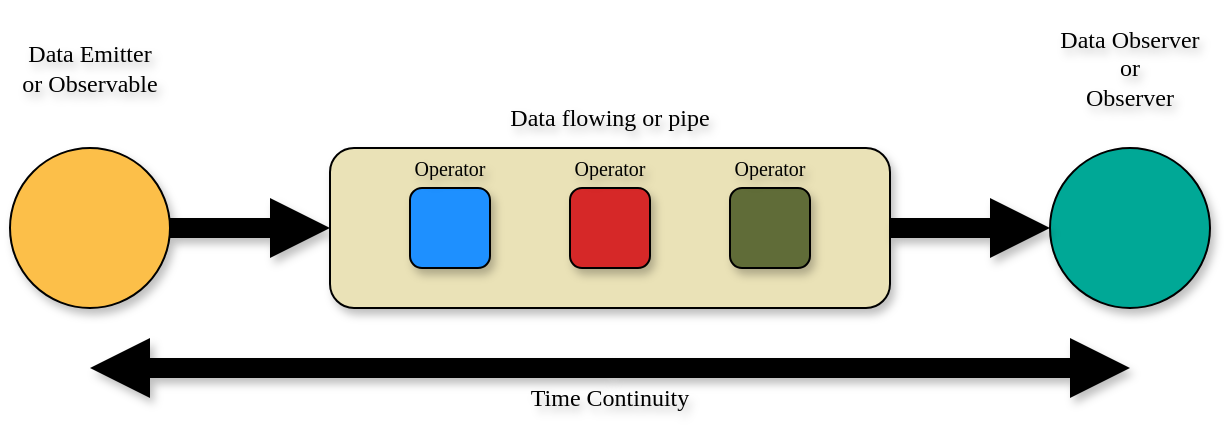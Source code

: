 <mxfile version="24.7.8">
  <diagram name="Pagina-1" id="1lT8yuxHTUthxHgMNPtq">
    <mxGraphModel dx="700" dy="442" grid="1" gridSize="10" guides="1" tooltips="1" connect="1" arrows="1" fold="1" page="1" pageScale="1" pageWidth="827" pageHeight="1169" math="0" shadow="0">
      <root>
        <mxCell id="0" />
        <mxCell id="1" parent="0" />
        <mxCell id="X8oTq-pb9E9ul9ol5JQp-12" value="" style="shape=arrow;endArrow=classic;html=1;rounded=0;strokeColor=none;fillColor=#000000;shadow=1;fontFamily=Fira Mono;textShadow=1;" edge="1" parent="1" source="X8oTq-pb9E9ul9ol5JQp-3" target="X8oTq-pb9E9ul9ol5JQp-7">
          <mxGeometry width="50" height="50" relative="1" as="geometry">
            <mxPoint x="200" y="460" as="sourcePoint" />
            <mxPoint x="70" y="410" as="targetPoint" />
            <Array as="points">
              <mxPoint x="290" y="460" />
            </Array>
          </mxGeometry>
        </mxCell>
        <mxCell id="X8oTq-pb9E9ul9ol5JQp-3" value="" style="ellipse;whiteSpace=wrap;html=1;aspect=fixed;fillColor=#FCBF49;strokeColor=#000000;shadow=1;fontFamily=Fira Mono;textShadow=1;" vertex="1" parent="1">
          <mxGeometry x="160" y="420" width="80" height="80" as="geometry" />
        </mxCell>
        <mxCell id="X8oTq-pb9E9ul9ol5JQp-7" value="" style="rounded=1;whiteSpace=wrap;html=1;fillColor=#EAE2B7;strokeColor=#000000;shadow=1;fontFamily=Fira Mono;textShadow=1;" vertex="1" parent="1">
          <mxGeometry x="320" y="420" width="280" height="80" as="geometry" />
        </mxCell>
        <mxCell id="X8oTq-pb9E9ul9ol5JQp-17" value="Data Emitter &lt;br&gt;or Observable" style="text;html=1;align=center;verticalAlign=middle;whiteSpace=wrap;rounded=0;shadow=1;fontFamily=Fira Mono;textShadow=1;labelBackgroundColor=none;fontColor=#000000;" vertex="1" parent="1">
          <mxGeometry x="160" y="350" width="80" height="60" as="geometry" />
        </mxCell>
        <mxCell id="X8oTq-pb9E9ul9ol5JQp-25" value="" style="rounded=1;whiteSpace=wrap;html=1;fillColor=#1E90FF;shadow=1;strokeColor=#000000;" vertex="1" parent="1">
          <mxGeometry x="360" y="440" width="40" height="40" as="geometry" />
        </mxCell>
        <mxCell id="X8oTq-pb9E9ul9ol5JQp-26" value="" style="rounded=1;whiteSpace=wrap;html=1;fillColor=#D62828;shadow=1;strokeColor=#000000;" vertex="1" parent="1">
          <mxGeometry x="440" y="440" width="40" height="40" as="geometry" />
        </mxCell>
        <mxCell id="X8oTq-pb9E9ul9ol5JQp-27" value="" style="rounded=1;whiteSpace=wrap;html=1;fillColor=#606C38;shadow=1;strokeColor=#000000;" vertex="1" parent="1">
          <mxGeometry x="520" y="440" width="40" height="40" as="geometry" />
        </mxCell>
        <mxCell id="X8oTq-pb9E9ul9ol5JQp-28" value="" style="ellipse;whiteSpace=wrap;html=1;aspect=fixed;fillColor=#00A896;strokeColor=#000000;shadow=1;fontFamily=Fira Mono;textShadow=1;" vertex="1" parent="1">
          <mxGeometry x="680" y="420" width="80" height="80" as="geometry" />
        </mxCell>
        <mxCell id="X8oTq-pb9E9ul9ol5JQp-29" value="" style="shape=arrow;endArrow=classic;html=1;rounded=0;strokeColor=none;fillColor=#000000;shadow=1;" edge="1" parent="1" source="X8oTq-pb9E9ul9ol5JQp-7" target="X8oTq-pb9E9ul9ol5JQp-28">
          <mxGeometry width="50" height="50" relative="1" as="geometry">
            <mxPoint x="400" y="510" as="sourcePoint" />
            <mxPoint x="450" y="460" as="targetPoint" />
          </mxGeometry>
        </mxCell>
        <mxCell id="X8oTq-pb9E9ul9ol5JQp-30" value="" style="shape=arrow;endArrow=classic;startArrow=classic;html=1;rounded=0;fillColor=#000000;strokeColor=none;shadow=1;" edge="1" parent="1">
          <mxGeometry width="100" height="100" relative="1" as="geometry">
            <mxPoint x="460" y="530" as="sourcePoint" />
            <mxPoint x="720" y="530" as="targetPoint" />
          </mxGeometry>
        </mxCell>
        <mxCell id="X8oTq-pb9E9ul9ol5JQp-31" value="" style="shape=arrow;endArrow=classic;startArrow=classic;html=1;rounded=0;fillColor=#000000;strokeColor=none;shadow=1;" edge="1" parent="1">
          <mxGeometry width="100" height="100" relative="1" as="geometry">
            <mxPoint x="460" y="530" as="sourcePoint" />
            <mxPoint x="200" y="530" as="targetPoint" />
          </mxGeometry>
        </mxCell>
        <mxCell id="X8oTq-pb9E9ul9ol5JQp-32" value="Data flowing or pipe" style="text;html=1;align=center;verticalAlign=middle;whiteSpace=wrap;rounded=0;shadow=1;fontFamily=Fira Mono;textShadow=1;fontColor=#000000;" vertex="1" parent="1">
          <mxGeometry x="360" y="390" width="200" height="30" as="geometry" />
        </mxCell>
        <mxCell id="X8oTq-pb9E9ul9ol5JQp-33" value="Data Observer&lt;br&gt;or&lt;br&gt;Observer" style="text;html=1;align=center;verticalAlign=middle;whiteSpace=wrap;rounded=0;shadow=1;fontFamily=Fira Mono;textShadow=1;fontColor=#000000;" vertex="1" parent="1">
          <mxGeometry x="680" y="350" width="80" height="60" as="geometry" />
        </mxCell>
        <mxCell id="X8oTq-pb9E9ul9ol5JQp-34" value="Time Continuity" style="text;html=1;align=center;verticalAlign=middle;whiteSpace=wrap;rounded=0;shadow=1;fontFamily=Fira Mono;textShadow=1;fontColor=#000000;" vertex="1" parent="1">
          <mxGeometry x="360" y="530" width="200" height="30" as="geometry" />
        </mxCell>
        <mxCell id="X8oTq-pb9E9ul9ol5JQp-35" value="Operator" style="text;html=1;align=center;verticalAlign=middle;whiteSpace=wrap;rounded=0;shadow=1;fontFamily=Fira Mono;textShadow=1;fontSize=10;fontColor=#000000;" vertex="1" parent="1">
          <mxGeometry x="360" y="420" width="40" height="20" as="geometry" />
        </mxCell>
        <mxCell id="X8oTq-pb9E9ul9ol5JQp-36" value="Operator" style="text;html=1;align=center;verticalAlign=middle;whiteSpace=wrap;rounded=0;shadow=1;fontFamily=Fira Mono;textShadow=1;fontSize=10;fontColor=#000000;" vertex="1" parent="1">
          <mxGeometry x="440" y="420" width="40" height="20" as="geometry" />
        </mxCell>
        <mxCell id="X8oTq-pb9E9ul9ol5JQp-37" value="Operator" style="text;html=1;align=center;verticalAlign=middle;whiteSpace=wrap;rounded=0;shadow=1;fontFamily=Fira Mono;textShadow=1;fontSize=10;fontColor=#000000;" vertex="1" parent="1">
          <mxGeometry x="520" y="420" width="40" height="20" as="geometry" />
        </mxCell>
      </root>
    </mxGraphModel>
  </diagram>
</mxfile>
